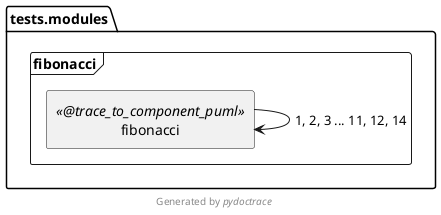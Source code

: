 @startuml tests.modules.fibonacci.fibonacci-component
skinparam BoxPadding 10
skinparam componentStyle rectangle

package tests.modules {
  frame fibonacci {
    [tests.modules.fibonacci.fibonacci] as "fibonacci" << @trace_to_component_puml >>
  }
}
[tests.modules.fibonacci.fibonacci] -> [tests.modules.fibonacci.fibonacci] : 1, 2, 3 ... 11, 12, 14

footer Generated by //pydoctrace//
@enduml
